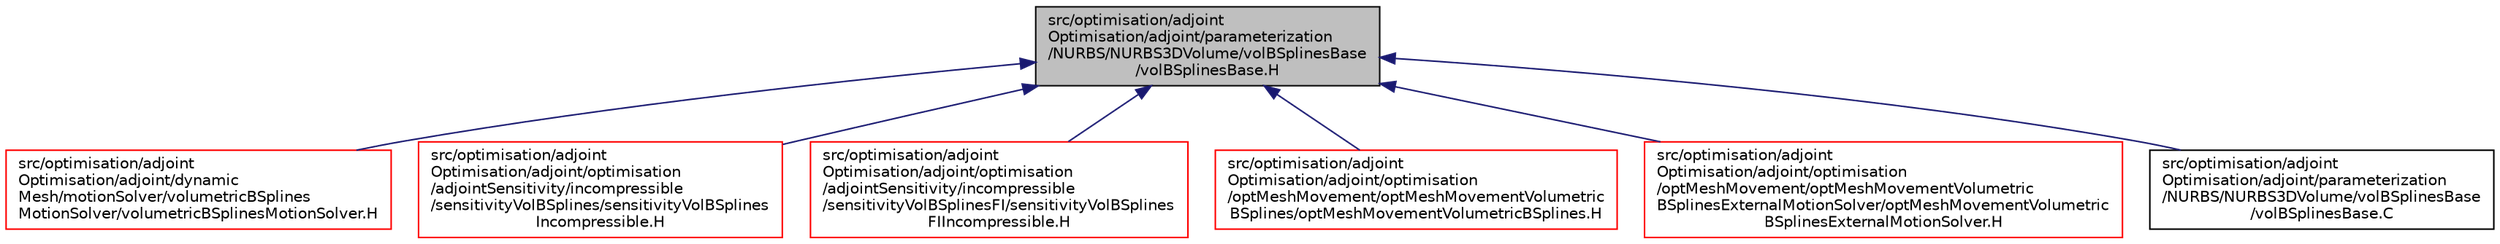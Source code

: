 digraph "src/optimisation/adjointOptimisation/adjoint/parameterization/NURBS/NURBS3DVolume/volBSplinesBase/volBSplinesBase.H"
{
  bgcolor="transparent";
  edge [fontname="Helvetica",fontsize="10",labelfontname="Helvetica",labelfontsize="10"];
  node [fontname="Helvetica",fontsize="10",shape=record];
  Node1 [label="src/optimisation/adjoint\lOptimisation/adjoint/parameterization\l/NURBS/NURBS3DVolume/volBSplinesBase\l/volBSplinesBase.H",height=0.2,width=0.4,color="black", fillcolor="grey75", style="filled" fontcolor="black"];
  Node1 -> Node2 [dir="back",color="midnightblue",fontsize="10",style="solid",fontname="Helvetica"];
  Node2 [label="src/optimisation/adjoint\lOptimisation/adjoint/dynamic\lMesh/motionSolver/volumetricBSplines\lMotionSolver/volumetricBSplinesMotionSolver.H",height=0.2,width=0.4,color="red",URL="$volumetricBSplinesMotionSolver_8H.html"];
  Node1 -> Node3 [dir="back",color="midnightblue",fontsize="10",style="solid",fontname="Helvetica"];
  Node3 [label="src/optimisation/adjoint\lOptimisation/adjoint/optimisation\l/adjointSensitivity/incompressible\l/sensitivityVolBSplines/sensitivityVolBSplines\lIncompressible.H",height=0.2,width=0.4,color="red",URL="$sensitivityVolBSplinesIncompressible_8H.html"];
  Node1 -> Node4 [dir="back",color="midnightblue",fontsize="10",style="solid",fontname="Helvetica"];
  Node4 [label="src/optimisation/adjoint\lOptimisation/adjoint/optimisation\l/adjointSensitivity/incompressible\l/sensitivityVolBSplinesFI/sensitivityVolBSplines\lFIIncompressible.H",height=0.2,width=0.4,color="red",URL="$sensitivityVolBSplinesFIIncompressible_8H.html"];
  Node1 -> Node5 [dir="back",color="midnightblue",fontsize="10",style="solid",fontname="Helvetica"];
  Node5 [label="src/optimisation/adjoint\lOptimisation/adjoint/optimisation\l/optMeshMovement/optMeshMovementVolumetric\lBSplines/optMeshMovementVolumetricBSplines.H",height=0.2,width=0.4,color="red",URL="$optMeshMovementVolumetricBSplines_8H.html"];
  Node1 -> Node6 [dir="back",color="midnightblue",fontsize="10",style="solid",fontname="Helvetica"];
  Node6 [label="src/optimisation/adjoint\lOptimisation/adjoint/optimisation\l/optMeshMovement/optMeshMovementVolumetric\lBSplinesExternalMotionSolver/optMeshMovementVolumetric\lBSplinesExternalMotionSolver.H",height=0.2,width=0.4,color="red",URL="$optMeshMovementVolumetricBSplinesExternalMotionSolver_8H.html"];
  Node1 -> Node7 [dir="back",color="midnightblue",fontsize="10",style="solid",fontname="Helvetica"];
  Node7 [label="src/optimisation/adjoint\lOptimisation/adjoint/parameterization\l/NURBS/NURBS3DVolume/volBSplinesBase\l/volBSplinesBase.C",height=0.2,width=0.4,color="black",URL="$volBSplinesBase_8C.html"];
}
